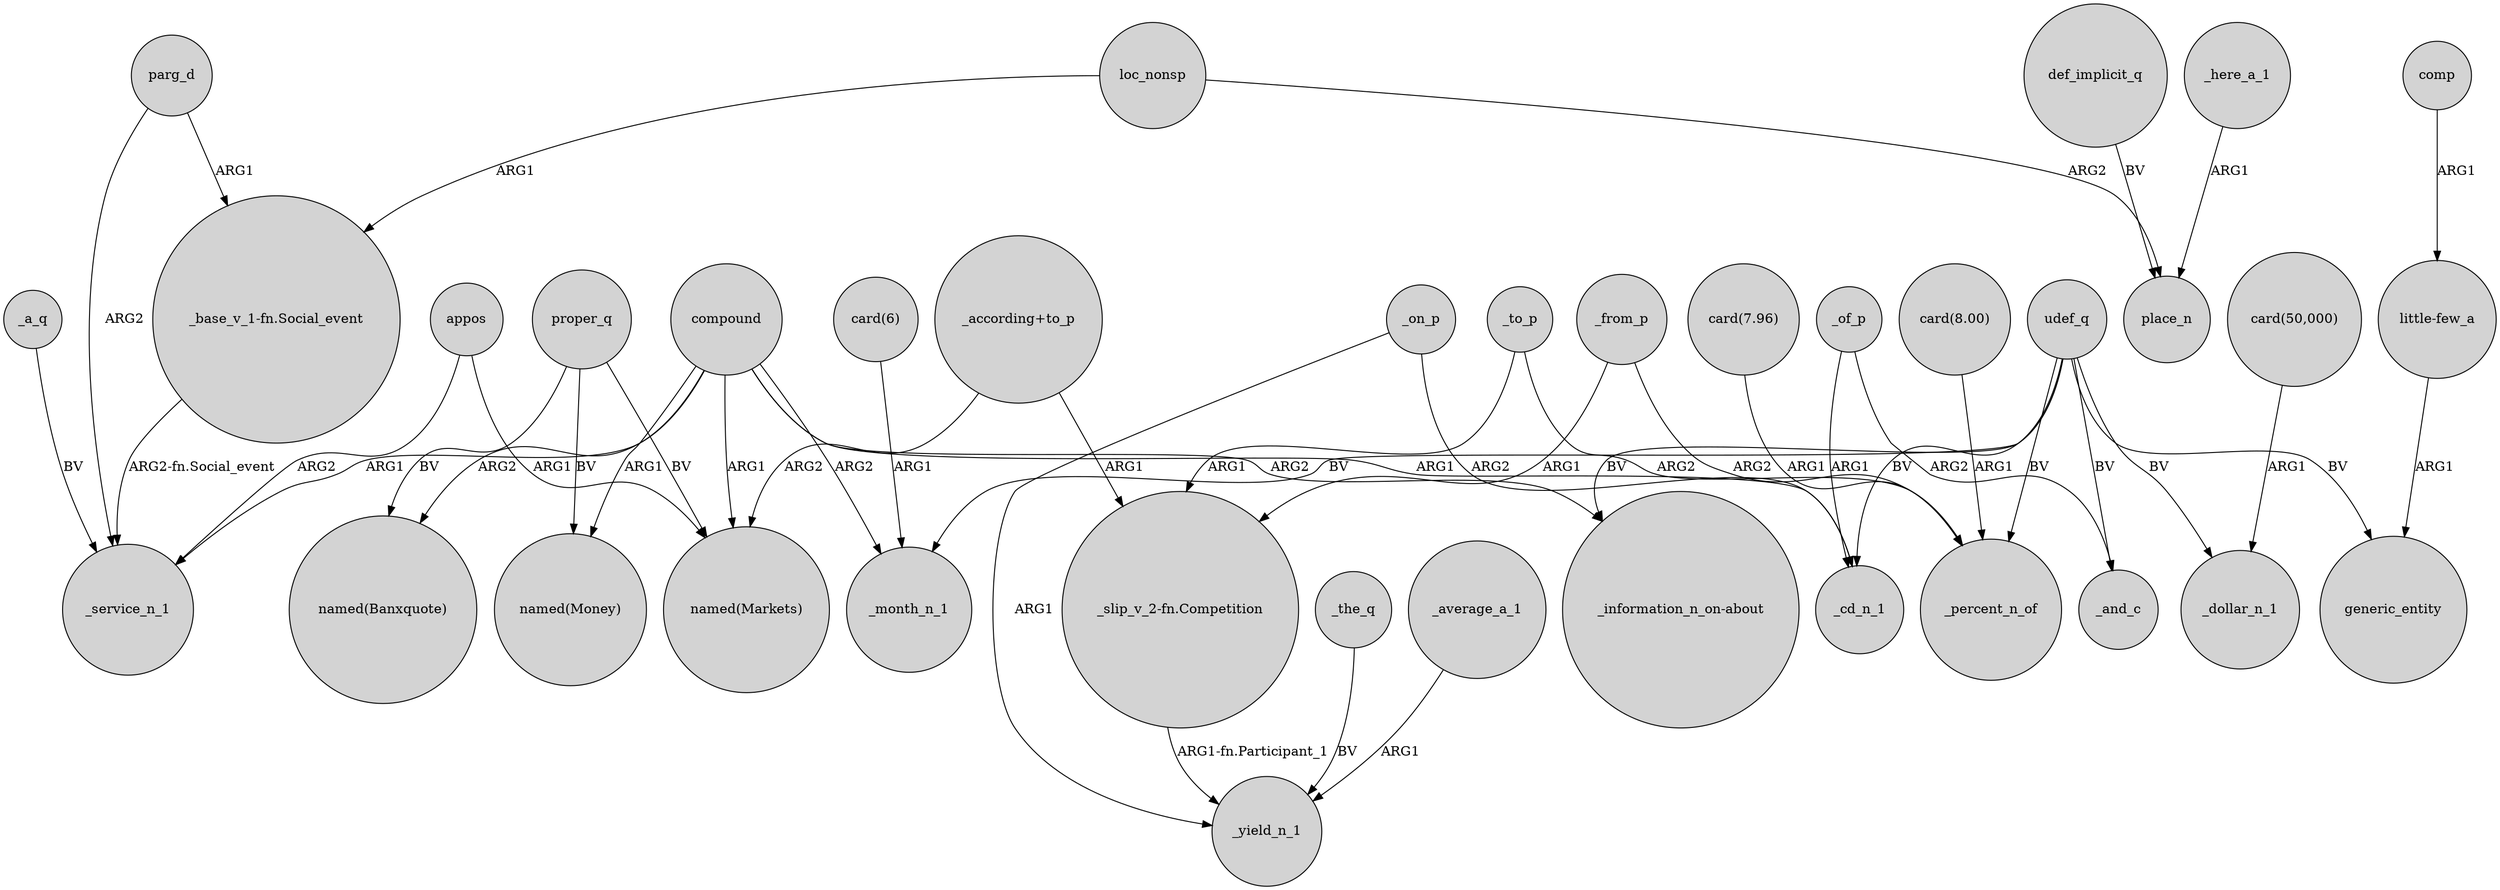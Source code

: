 digraph {
	node [shape=circle style=filled]
	udef_q -> _month_n_1 [label=BV]
	_of_p -> _and_c [label=ARG2]
	_a_q -> _service_n_1 [label=BV]
	def_implicit_q -> place_n [label=BV]
	udef_q -> "_information_n_on-about" [label=BV]
	proper_q -> "named(Banxquote)" [label=BV]
	_from_p -> "_slip_v_2-fn.Competition" [label=ARG1]
	_to_p -> _percent_n_of [label=ARG2]
	_here_a_1 -> place_n [label=ARG1]
	appos -> "named(Markets)" [label=ARG1]
	udef_q -> _and_c [label=BV]
	"_according+to_p" -> "_slip_v_2-fn.Competition" [label=ARG1]
	"little-few_a" -> generic_entity [label=ARG1]
	"_according+to_p" -> "named(Markets)" [label=ARG2]
	udef_q -> generic_entity [label=BV]
	compound -> "named(Banxquote)" [label=ARG2]
	"card(50,000)" -> _dollar_n_1 [label=ARG1]
	parg_d -> _service_n_1 [label=ARG2]
	_of_p -> _cd_n_1 [label=ARG1]
	"_base_v_1-fn.Social_event" -> _service_n_1 [label="ARG2-fn.Social_event"]
	_on_p -> _yield_n_1 [label=ARG1]
	_the_q -> _yield_n_1 [label=BV]
	"card(7.96)" -> _percent_n_of [label=ARG1]
	_on_p -> _cd_n_1 [label=ARG2]
	udef_q -> _percent_n_of [label=BV]
	udef_q -> _dollar_n_1 [label=BV]
	compound -> "named(Markets)" [label=ARG1]
	udef_q -> _cd_n_1 [label=BV]
	compound -> _cd_n_1 [label=ARG1]
	_from_p -> _percent_n_of [label=ARG2]
	compound -> "_information_n_on-about" [label=ARG2]
	_to_p -> "_slip_v_2-fn.Competition" [label=ARG1]
	comp -> "little-few_a" [label=ARG1]
	proper_q -> "named(Markets)" [label=BV]
	parg_d -> "_base_v_1-fn.Social_event" [label=ARG1]
	proper_q -> "named(Money)" [label=BV]
	loc_nonsp -> place_n [label=ARG2]
	"card(6)" -> _month_n_1 [label=ARG1]
	loc_nonsp -> "_base_v_1-fn.Social_event" [label=ARG1]
	compound -> _service_n_1 [label=ARG1]
	"card(8.00)" -> _percent_n_of [label=ARG1]
	"_slip_v_2-fn.Competition" -> _yield_n_1 [label="ARG1-fn.Participant_1"]
	compound -> _month_n_1 [label=ARG2]
	_average_a_1 -> _yield_n_1 [label=ARG1]
	appos -> _service_n_1 [label=ARG2]
	compound -> "named(Money)" [label=ARG1]
}
